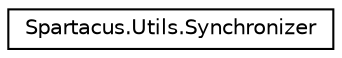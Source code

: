 digraph "Gráfico de Hierarquia de Classes"
{
  edge [fontname="Helvetica",fontsize="10",labelfontname="Helvetica",labelfontsize="10"];
  node [fontname="Helvetica",fontsize="10",shape=record];
  rankdir="LR";
  Node1 [label="Spartacus.Utils.Synchronizer",height=0.2,width=0.4,color="black", fillcolor="white", style="filled",URL="$classSpartacus_1_1Utils_1_1Synchronizer.html",tooltip="Classe Synchronizer. Sincroniza duas pastas. "];
}
